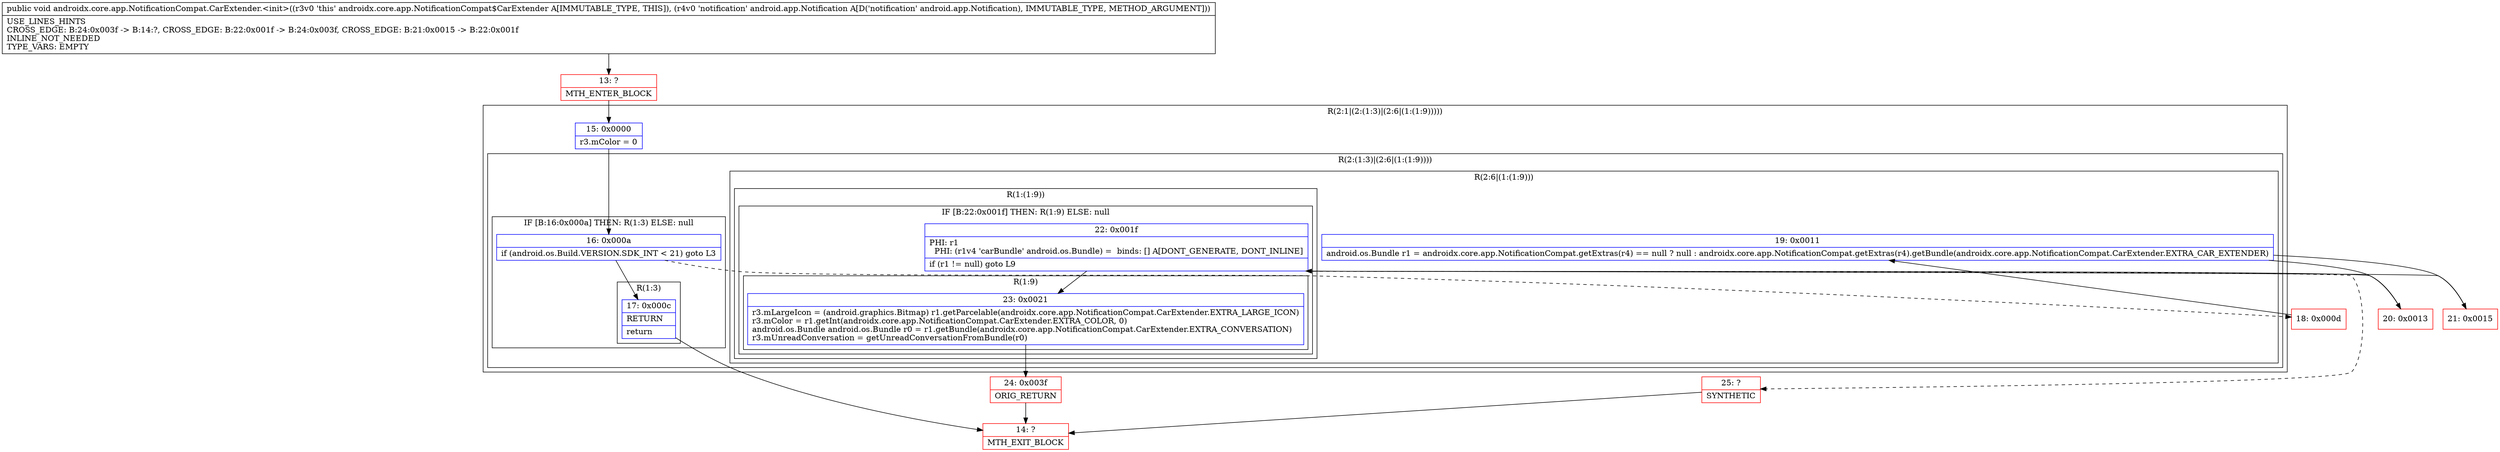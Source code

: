 digraph "CFG forandroidx.core.app.NotificationCompat.CarExtender.\<init\>(Landroid\/app\/Notification;)V" {
subgraph cluster_Region_1723054199 {
label = "R(2:1|(2:(1:3)|(2:6|(1:(1:9)))))";
node [shape=record,color=blue];
Node_15 [shape=record,label="{15\:\ 0x0000|r3.mColor = 0\l}"];
subgraph cluster_Region_548854078 {
label = "R(2:(1:3)|(2:6|(1:(1:9))))";
node [shape=record,color=blue];
subgraph cluster_IfRegion_676643824 {
label = "IF [B:16:0x000a] THEN: R(1:3) ELSE: null";
node [shape=record,color=blue];
Node_16 [shape=record,label="{16\:\ 0x000a|if (android.os.Build.VERSION.SDK_INT \< 21) goto L3\l}"];
subgraph cluster_Region_256987480 {
label = "R(1:3)";
node [shape=record,color=blue];
Node_17 [shape=record,label="{17\:\ 0x000c|RETURN\l|return\l}"];
}
}
subgraph cluster_Region_2039125245 {
label = "R(2:6|(1:(1:9)))";
node [shape=record,color=blue];
Node_19 [shape=record,label="{19\:\ 0x0011|android.os.Bundle r1 = androidx.core.app.NotificationCompat.getExtras(r4) == null ? null : androidx.core.app.NotificationCompat.getExtras(r4).getBundle(androidx.core.app.NotificationCompat.CarExtender.EXTRA_CAR_EXTENDER)\l}"];
subgraph cluster_Region_1952067781 {
label = "R(1:(1:9))";
node [shape=record,color=blue];
subgraph cluster_IfRegion_2077826317 {
label = "IF [B:22:0x001f] THEN: R(1:9) ELSE: null";
node [shape=record,color=blue];
Node_22 [shape=record,label="{22\:\ 0x001f|PHI: r1 \l  PHI: (r1v4 'carBundle' android.os.Bundle) =  binds: [] A[DONT_GENERATE, DONT_INLINE]\l|if (r1 != null) goto L9\l}"];
subgraph cluster_Region_272303025 {
label = "R(1:9)";
node [shape=record,color=blue];
Node_23 [shape=record,label="{23\:\ 0x0021|r3.mLargeIcon = (android.graphics.Bitmap) r1.getParcelable(androidx.core.app.NotificationCompat.CarExtender.EXTRA_LARGE_ICON)\lr3.mColor = r1.getInt(androidx.core.app.NotificationCompat.CarExtender.EXTRA_COLOR, 0)\landroid.os.Bundle android.os.Bundle r0 = r1.getBundle(androidx.core.app.NotificationCompat.CarExtender.EXTRA_CONVERSATION)\lr3.mUnreadConversation = getUnreadConversationFromBundle(r0)\l}"];
}
}
}
}
}
}
Node_13 [shape=record,color=red,label="{13\:\ ?|MTH_ENTER_BLOCK\l}"];
Node_14 [shape=record,color=red,label="{14\:\ ?|MTH_EXIT_BLOCK\l}"];
Node_18 [shape=record,color=red,label="{18\:\ 0x000d}"];
Node_20 [shape=record,color=red,label="{20\:\ 0x0013}"];
Node_24 [shape=record,color=red,label="{24\:\ 0x003f|ORIG_RETURN\l}"];
Node_25 [shape=record,color=red,label="{25\:\ ?|SYNTHETIC\l}"];
Node_21 [shape=record,color=red,label="{21\:\ 0x0015}"];
MethodNode[shape=record,label="{public void androidx.core.app.NotificationCompat.CarExtender.\<init\>((r3v0 'this' androidx.core.app.NotificationCompat$CarExtender A[IMMUTABLE_TYPE, THIS]), (r4v0 'notification' android.app.Notification A[D('notification' android.app.Notification), IMMUTABLE_TYPE, METHOD_ARGUMENT]))  | USE_LINES_HINTS\lCROSS_EDGE: B:24:0x003f \-\> B:14:?, CROSS_EDGE: B:22:0x001f \-\> B:24:0x003f, CROSS_EDGE: B:21:0x0015 \-\> B:22:0x001f\lINLINE_NOT_NEEDED\lTYPE_VARS: EMPTY\l}"];
MethodNode -> Node_13;Node_15 -> Node_16;
Node_16 -> Node_17;
Node_16 -> Node_18[style=dashed];
Node_17 -> Node_14;
Node_19 -> Node_20;
Node_19 -> Node_21;
Node_22 -> Node_23;
Node_22 -> Node_25[style=dashed];
Node_23 -> Node_24;
Node_13 -> Node_15;
Node_18 -> Node_19;
Node_20 -> Node_22;
Node_24 -> Node_14;
Node_25 -> Node_14;
Node_21 -> Node_22;
}

